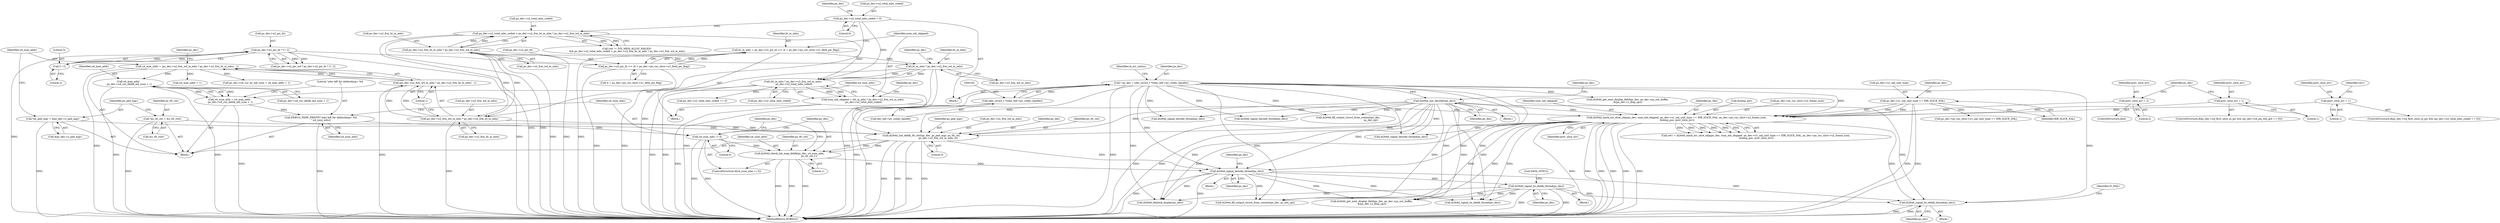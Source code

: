 digraph "0_Android_e86d3cfd2bc28dac421092106751e5638d54a848@API" {
"1001870" [label="(Call,ih264d_signal_bs_deblk_thread(ps_dec))"];
"1000918" [label="(Call,ih264d_init_decoder(ps_dec))"];
"1000159" [label="(Call,* ps_dec = (dec_struct_t *)(dec_hdl->pv_codec_handle))"];
"1000161" [label="(Call,(dec_struct_t *)(dec_hdl->pv_codec_handle))"];
"1001586" [label="(Call,ih264d_mark_err_slice_skip(ps_dec, num_mb_skipped, ps_dec->u1_nal_unit_type == IDR_SLICE_NAL, ps_dec->ps_cur_slice->u2_frame_num,\n &temp_poc, prev_slice_err))"];
"1001543" [label="(Call,num_mb_skipped = (ht_in_mbs * ps_dec->u2_frm_wd_in_mbs)\n - ps_dec->u2_total_mbs_coded)"];
"1001545" [label="(Call,(ht_in_mbs * ps_dec->u2_frm_wd_in_mbs)\n - ps_dec->u2_total_mbs_coded)"];
"1001546" [label="(Call,ht_in_mbs * ps_dec->u2_frm_wd_in_mbs)"];
"1001530" [label="(Call,ht_in_mbs = ps_dec->u2_pic_ht >> (4 + ps_dec->ps_cur_slice->u1_field_pic_flag))"];
"1001532" [label="(Call,ps_dec->u2_pic_ht >> (4 + ps_dec->ps_cur_slice->u1_field_pic_flag))"];
"1001049" [label="(Call,ps_dec->u2_pic_ht * 3 / 2)"];
"1001053" [label="(Call,3 / 2)"];
"1001517" [label="(Call,ps_dec->u2_frm_ht_in_mbs * ps_dec->u2_frm_wd_in_mbs)"];
"1001513" [label="(Call,ps_dec->u2_total_mbs_coded < ps_dec->u2_frm_ht_in_mbs * ps_dec->u2_frm_wd_in_mbs)"];
"1000930" [label="(Call,ps_dec->u2_total_mbs_coded = 0)"];
"1001589" [label="(Call,ps_dec->u1_nal_unit_type == IDR_SLICE_NAL)"];
"1001568" [label="(Call,prev_slice_err = 2)"];
"1001581" [label="(Call,prev_slice_err = 1)"];
"1001564" [label="(Call,prev_slice_err = 1)"];
"1001762" [label="(Call,ih264d_signal_decode_thread(ps_dec))"];
"1001728" [label="(Call,ih264d_init_deblk_tfr_ctxt(ps_dec, ps_pad_mgr, ps_tfr_cxt,\n                                           ps_dec->u2_frm_wd_in_mbs, 0))"];
"1001704" [label="(Call,*ps_pad_mgr = &ps_dec->s_pad_mgr)"];
"1001699" [label="(Call,*ps_tfr_cxt = &s_tfr_ctxt)"];
"1001713" [label="(Call,ps_dec->u2_frm_wd_in_mbs * ps_dec->u2_frm_ht_in_mbs)"];
"1001752" [label="(Call,ih264d_check_mb_map_deblk(ps_dec, u4_num_mbs,\n                                                   ps_tfr_cxt,1))"];
"1001749" [label="(Call,u4_num_mbs != 0)"];
"1001745" [label="(Call,DEBUG_PERF_PRINTF(\"mbs left for deblocking= %d \n\",u4_num_mbs))"];
"1001736" [label="(Call,u4_num_mbs = u4_max_addr\n - ps_dec->u4_cur_deblk_mb_num + 1)"];
"1001738" [label="(Call,u4_max_addr\n - ps_dec->u4_cur_deblk_mb_num + 1)"];
"1001710" [label="(Call,u4_max_addr = (ps_dec->u2_frm_wd_in_mbs * ps_dec->u2_frm_ht_in_mbs) - 1)"];
"1001712" [label="(Call,(ps_dec->u2_frm_wd_in_mbs * ps_dec->u2_frm_ht_in_mbs) - 1)"];
"1001771" [label="(Call,ih264d_signal_bs_deblk_thread(ps_dec))"];
"1001699" [label="(Call,*ps_tfr_cxt = &s_tfr_ctxt)"];
"1001871" [label="(Identifier,ps_dec)"];
"1001532" [label="(Call,ps_dec->u2_pic_ht >> (4 + ps_dec->ps_cur_slice->u1_field_pic_flag))"];
"1001589" [label="(Call,ps_dec->u1_nal_unit_type == IDR_SLICE_NAL)"];
"1001588" [label="(Identifier,num_mb_skipped)"];
"1001055" [label="(Literal,2)"];
"1001436" [label="(Call,ih264d_signal_decode_thread(ps_dec))"];
"1001554" [label="(ControlStructure,if(ps_dec->u4_first_slice_in_pic && (ps_dec->u4_pic_buf_got == 0)))"];
"1001053" [label="(Call,3 / 2)"];
"1001873" [label="(Identifier,IV_FAIL)"];
"1001773" [label="(Call,DATA_SYNC())"];
"1001870" [label="(Call,ih264d_signal_bs_deblk_thread(ps_dec))"];
"1000163" [label="(Call,dec_hdl->pv_codec_handle)"];
"1001533" [label="(Call,ps_dec->u2_pic_ht)"];
"1001583" [label="(Literal,1)"];
"1000159" [label="(Call,* ps_dec = (dec_struct_t *)(dec_hdl->pv_codec_handle))"];
"1001712" [label="(Call,(ps_dec->u2_frm_wd_in_mbs * ps_dec->u2_frm_ht_in_mbs) - 1)"];
"1001749" [label="(Call,u4_num_mbs != 0)"];
"1001530" [label="(Call,ht_in_mbs = ps_dec->u2_pic_ht >> (4 + ps_dec->ps_cur_slice->u1_field_pic_flag))"];
"1001585" [label="(Identifier,ret1)"];
"1000934" [label="(Literal,0)"];
"1001569" [label="(Identifier,prev_slice_err)"];
"1001552" [label="(Identifier,ps_dec)"];
"1001596" [label="(Identifier,ps_dec)"];
"1001567" [label="(ControlStructure,else)"];
"1001754" [label="(Identifier,u4_num_mbs)"];
"1001720" [label="(Literal,1)"];
"1001587" [label="(Identifier,ps_dec)"];
"1001509" [label="(Call,(ret != IVD_MEM_ALLOC_FAILED)\n && ps_dec->u2_total_mbs_coded < ps_dec->u2_frm_ht_in_mbs * ps_dec->u2_frm_wd_in_mbs)"];
"1001215" [label="(Call,ih264d_signal_decode_thread(ps_dec))"];
"1001593" [label="(Identifier,IDR_SLICE_NAL)"];
"1001714" [label="(Call,ps_dec->u2_frm_wd_in_mbs)"];
"1001531" [label="(Identifier,ht_in_mbs)"];
"1001705" [label="(Identifier,ps_pad_mgr)"];
"1001565" [label="(Identifier,prev_slice_err)"];
"1001049" [label="(Call,ps_dec->u2_pic_ht * 3 / 2)"];
"1001725" [label="(Call,u4_max_addr + 1)"];
"1001536" [label="(Call,4 + ps_dec->ps_cur_slice->u1_field_pic_flag)"];
"1001599" [label="(Call,&temp_poc)"];
"1001544" [label="(Identifier,num_mb_skipped)"];
"1001574" [label="(Identifier,ps_dec)"];
"1001568" [label="(Call,prev_slice_err = 2)"];
"1000937" [label="(Identifier,ps_dec)"];
"1001747" [label="(Identifier,u4_num_mbs)"];
"1001546" [label="(Call,ht_in_mbs * ps_dec->u2_frm_wd_in_mbs)"];
"1001756" [label="(Literal,1)"];
"1001717" [label="(Call,ps_dec->u2_frm_ht_in_mbs)"];
"1001543" [label="(Call,num_mb_skipped = (ht_in_mbs * ps_dec->u2_frm_wd_in_mbs)\n - ps_dec->u2_total_mbs_coded)"];
"1001767" [label="(Identifier,ps_dec)"];
"1000168" [label="(Identifier,i4_err_status)"];
"1001710" [label="(Call,u4_max_addr = (ps_dec->u2_frm_wd_in_mbs * ps_dec->u2_frm_ht_in_mbs) - 1)"];
"1001601" [label="(Identifier,prev_slice_err)"];
"1001666" [label="(Block,)"];
"1001935" [label="(Call,ih264d_deblock_display(ps_dec))"];
"1001547" [label="(Identifier,ht_in_mbs)"];
"1001551" [label="(Call,ps_dec->u2_total_mbs_coded)"];
"1000157" [label="(Block,)"];
"1001639" [label="(Call,ih264d_signal_decode_thread(ps_dec))"];
"1001279" [label="(Call,ih264d_fill_output_struct_from_context(ps_dec,\n                                                           ps_dec_op))"];
"1001730" [label="(Identifier,ps_pad_mgr)"];
"1001545" [label="(Call,(ht_in_mbs * ps_dec->u2_frm_wd_in_mbs)\n - ps_dec->u2_total_mbs_coded)"];
"1002092" [label="(Call,ih264d_fill_output_struct_from_context(ps_dec, ps_dec_op))"];
"1001748" [label="(ControlStructure,if(u4_num_mbs != 0))"];
"1001763" [label="(Identifier,ps_dec)"];
"1001054" [label="(Literal,3)"];
"1001745" [label="(Call,DEBUG_PERF_PRINTF(\"mbs left for deblocking= %d \n\",u4_num_mbs))"];
"1001517" [label="(Call,ps_dec->u2_frm_ht_in_mbs * ps_dec->u2_frm_wd_in_mbs)"];
"1001721" [label="(Call,ps_dec->u4_cur_bs_mb_num = u4_max_addr + 1)"];
"1001571" [label="(ControlStructure,if(ps_dec->u4_first_slice_in_pic && (ps_dec->u2_total_mbs_coded == 0)))"];
"1001732" [label="(Call,ps_dec->u2_frm_wd_in_mbs)"];
"1001753" [label="(Identifier,ps_dec)"];
"1001736" [label="(Call,u4_num_mbs = u4_max_addr\n - ps_dec->u4_cur_deblk_mb_num + 1)"];
"1000161" [label="(Call,(dec_struct_t *)(dec_hdl->pv_codec_handle))"];
"1001751" [label="(Literal,0)"];
"1001700" [label="(Identifier,ps_tfr_cxt)"];
"1001582" [label="(Identifier,prev_slice_err)"];
"1001518" [label="(Call,ps_dec->u2_frm_ht_in_mbs)"];
"1000919" [label="(Identifier,ps_dec)"];
"1001548" [label="(Call,ps_dec->u2_frm_wd_in_mbs)"];
"1001050" [label="(Call,ps_dec->u2_pic_ht)"];
"1001746" [label="(Literal,\"mbs left for deblocking= %d \n\")"];
"1001755" [label="(Identifier,ps_tfr_cxt)"];
"1001729" [label="(Identifier,ps_dec)"];
"1001704" [label="(Call,*ps_pad_mgr = &ps_dec->s_pad_mgr)"];
"1001590" [label="(Call,ps_dec->u1_nal_unit_type)"];
"1001731" [label="(Identifier,ps_tfr_cxt)"];
"1000917" [label="(Block,)"];
"1001750" [label="(Identifier,u4_num_mbs)"];
"1001771" [label="(Call,ih264d_signal_bs_deblk_thread(ps_dec))"];
"1001956" [label="(Call,ps_dec->ps_cur_slice->u1_nal_unit_type == IDR_SLICE_NAL)"];
"1001045" [label="(Call,ps_dec->u2_pic_wd * ps_dec->u2_pic_ht * 3 / 2)"];
"1001594" [label="(Call,ps_dec->ps_cur_slice->u2_frame_num)"];
"1001566" [label="(Literal,1)"];
"1001759" [label="(Identifier,ps_dec)"];
"1001737" [label="(Identifier,u4_num_mbs)"];
"1001772" [label="(Identifier,ps_dec)"];
"1001706" [label="(Call,&ps_dec->s_pad_mgr)"];
"1001514" [label="(Call,ps_dec->u2_total_mbs_coded)"];
"1001570" [label="(Literal,2)"];
"1002064" [label="(Call,ih264d_get_next_display_field(ps_dec, ps_dec->ps_out_buffer,\n &(ps_dec->s_disp_op)))"];
"1000160" [label="(Identifier,ps_dec)"];
"1001869" [label="(Block,)"];
"1002050" [label="(Call,ih264d_signal_bs_deblk_thread(ps_dec))"];
"1001513" [label="(Call,ps_dec->u2_total_mbs_coded < ps_dec->u2_frm_ht_in_mbs * ps_dec->u2_frm_wd_in_mbs)"];
"1001557" [label="(Identifier,ps_dec)"];
"1001723" [label="(Identifier,ps_dec)"];
"1001752" [label="(Call,ih264d_check_mb_map_deblk(ps_dec, u4_num_mbs,\n                                                   ps_tfr_cxt,1))"];
"1000922" [label="(Identifier,ps_dec)"];
"1001586" [label="(Call,ih264d_mark_err_slice_skip(ps_dec, num_mb_skipped, ps_dec->u1_nal_unit_type == IDR_SLICE_NAL, ps_dec->ps_cur_slice->u2_frame_num,\n &temp_poc, prev_slice_err))"];
"1000722" [label="(Call,ih264d_get_next_display_field(ps_dec, ps_dec->ps_out_buffer,\n &(ps_dec->s_disp_op)))"];
"1002272" [label="(MethodReturn,WORD32)"];
"1001564" [label="(Call,prev_slice_err = 1)"];
"1001735" [label="(Literal,0)"];
"1001576" [label="(Call,ps_dec->u2_total_mbs_coded == 0)"];
"1001524" [label="(Block,)"];
"1001713" [label="(Call,ps_dec->u2_frm_wd_in_mbs * ps_dec->u2_frm_ht_in_mbs)"];
"1001728" [label="(Call,ih264d_init_deblk_tfr_ctxt(ps_dec, ps_pad_mgr, ps_tfr_cxt,\n                                           ps_dec->u2_frm_wd_in_mbs, 0))"];
"1001740" [label="(Call,ps_dec->u4_cur_deblk_mb_num + 1)"];
"1001770" [label="(Block,)"];
"1001694" [label="(Block,)"];
"1001581" [label="(Call,prev_slice_err = 1)"];
"1001584" [label="(Call,ret1 = ih264d_mark_err_slice_skip(ps_dec, num_mb_skipped, ps_dec->u1_nal_unit_type == IDR_SLICE_NAL, ps_dec->ps_cur_slice->u2_frame_num,\n &temp_poc, prev_slice_err))"];
"1001762" [label="(Call,ih264d_signal_decode_thread(ps_dec))"];
"1001701" [label="(Call,&s_tfr_ctxt)"];
"1000918" [label="(Call,ih264d_init_decoder(ps_dec))"];
"1000930" [label="(Call,ps_dec->u2_total_mbs_coded = 0)"];
"1000931" [label="(Call,ps_dec->u2_total_mbs_coded)"];
"1001521" [label="(Call,ps_dec->u2_frm_wd_in_mbs)"];
"1001711" [label="(Identifier,u4_max_addr)"];
"1001738" [label="(Call,u4_max_addr\n - ps_dec->u4_cur_deblk_mb_num + 1)"];
"1001739" [label="(Identifier,u4_max_addr)"];
"1001870" -> "1001869"  [label="AST: "];
"1001870" -> "1001871"  [label="CFG: "];
"1001871" -> "1001870"  [label="AST: "];
"1001873" -> "1001870"  [label="CFG: "];
"1001870" -> "1002272"  [label="DDG: "];
"1001870" -> "1002272"  [label="DDG: "];
"1000918" -> "1001870"  [label="DDG: "];
"1001586" -> "1001870"  [label="DDG: "];
"1000159" -> "1001870"  [label="DDG: "];
"1001762" -> "1001870"  [label="DDG: "];
"1001771" -> "1001870"  [label="DDG: "];
"1000918" -> "1000917"  [label="AST: "];
"1000918" -> "1000919"  [label="CFG: "];
"1000919" -> "1000918"  [label="AST: "];
"1000922" -> "1000918"  [label="CFG: "];
"1000918" -> "1002272"  [label="DDG: "];
"1000918" -> "1002272"  [label="DDG: "];
"1000159" -> "1000918"  [label="DDG: "];
"1000918" -> "1001215"  [label="DDG: "];
"1000918" -> "1001279"  [label="DDG: "];
"1000918" -> "1001436"  [label="DDG: "];
"1000918" -> "1001586"  [label="DDG: "];
"1000918" -> "1001639"  [label="DDG: "];
"1000918" -> "1001728"  [label="DDG: "];
"1000918" -> "1001762"  [label="DDG: "];
"1000918" -> "1001935"  [label="DDG: "];
"1000918" -> "1002050"  [label="DDG: "];
"1000918" -> "1002064"  [label="DDG: "];
"1000918" -> "1002092"  [label="DDG: "];
"1000159" -> "1000157"  [label="AST: "];
"1000159" -> "1000161"  [label="CFG: "];
"1000160" -> "1000159"  [label="AST: "];
"1000161" -> "1000159"  [label="AST: "];
"1000168" -> "1000159"  [label="CFG: "];
"1000159" -> "1002272"  [label="DDG: "];
"1000159" -> "1002272"  [label="DDG: "];
"1000161" -> "1000159"  [label="DDG: "];
"1000159" -> "1000722"  [label="DDG: "];
"1000159" -> "1001215"  [label="DDG: "];
"1000159" -> "1001279"  [label="DDG: "];
"1000159" -> "1001436"  [label="DDG: "];
"1000159" -> "1001586"  [label="DDG: "];
"1000159" -> "1001639"  [label="DDG: "];
"1000159" -> "1001728"  [label="DDG: "];
"1000159" -> "1001762"  [label="DDG: "];
"1000159" -> "1001935"  [label="DDG: "];
"1000159" -> "1002050"  [label="DDG: "];
"1000159" -> "1002064"  [label="DDG: "];
"1000159" -> "1002092"  [label="DDG: "];
"1000161" -> "1000163"  [label="CFG: "];
"1000162" -> "1000161"  [label="AST: "];
"1000163" -> "1000161"  [label="AST: "];
"1000161" -> "1002272"  [label="DDG: "];
"1001586" -> "1001584"  [label="AST: "];
"1001586" -> "1001601"  [label="CFG: "];
"1001587" -> "1001586"  [label="AST: "];
"1001588" -> "1001586"  [label="AST: "];
"1001589" -> "1001586"  [label="AST: "];
"1001594" -> "1001586"  [label="AST: "];
"1001599" -> "1001586"  [label="AST: "];
"1001601" -> "1001586"  [label="AST: "];
"1001584" -> "1001586"  [label="CFG: "];
"1001586" -> "1002272"  [label="DDG: "];
"1001586" -> "1002272"  [label="DDG: "];
"1001586" -> "1002272"  [label="DDG: "];
"1001586" -> "1002272"  [label="DDG: "];
"1001586" -> "1002272"  [label="DDG: "];
"1001586" -> "1002272"  [label="DDG: "];
"1001586" -> "1001584"  [label="DDG: "];
"1001586" -> "1001584"  [label="DDG: "];
"1001586" -> "1001584"  [label="DDG: "];
"1001586" -> "1001584"  [label="DDG: "];
"1001586" -> "1001584"  [label="DDG: "];
"1001586" -> "1001584"  [label="DDG: "];
"1001543" -> "1001586"  [label="DDG: "];
"1001589" -> "1001586"  [label="DDG: "];
"1001589" -> "1001586"  [label="DDG: "];
"1001568" -> "1001586"  [label="DDG: "];
"1001581" -> "1001586"  [label="DDG: "];
"1001564" -> "1001586"  [label="DDG: "];
"1001586" -> "1001639"  [label="DDG: "];
"1001586" -> "1001728"  [label="DDG: "];
"1001586" -> "1001762"  [label="DDG: "];
"1001586" -> "1001935"  [label="DDG: "];
"1001586" -> "1002050"  [label="DDG: "];
"1001586" -> "1002064"  [label="DDG: "];
"1001586" -> "1002092"  [label="DDG: "];
"1001543" -> "1001524"  [label="AST: "];
"1001543" -> "1001545"  [label="CFG: "];
"1001544" -> "1001543"  [label="AST: "];
"1001545" -> "1001543"  [label="AST: "];
"1001557" -> "1001543"  [label="CFG: "];
"1001543" -> "1002272"  [label="DDG: "];
"1001545" -> "1001543"  [label="DDG: "];
"1001545" -> "1001543"  [label="DDG: "];
"1001545" -> "1001551"  [label="CFG: "];
"1001546" -> "1001545"  [label="AST: "];
"1001551" -> "1001545"  [label="AST: "];
"1001545" -> "1002272"  [label="DDG: "];
"1001545" -> "1002272"  [label="DDG: "];
"1001546" -> "1001545"  [label="DDG: "];
"1001546" -> "1001545"  [label="DDG: "];
"1001513" -> "1001545"  [label="DDG: "];
"1000930" -> "1001545"  [label="DDG: "];
"1001545" -> "1001576"  [label="DDG: "];
"1001546" -> "1001548"  [label="CFG: "];
"1001547" -> "1001546"  [label="AST: "];
"1001548" -> "1001546"  [label="AST: "];
"1001552" -> "1001546"  [label="CFG: "];
"1001546" -> "1002272"  [label="DDG: "];
"1001546" -> "1002272"  [label="DDG: "];
"1001530" -> "1001546"  [label="DDG: "];
"1001517" -> "1001546"  [label="DDG: "];
"1001546" -> "1001713"  [label="DDG: "];
"1001530" -> "1001524"  [label="AST: "];
"1001530" -> "1001532"  [label="CFG: "];
"1001531" -> "1001530"  [label="AST: "];
"1001532" -> "1001530"  [label="AST: "];
"1001544" -> "1001530"  [label="CFG: "];
"1001530" -> "1002272"  [label="DDG: "];
"1001532" -> "1001530"  [label="DDG: "];
"1001532" -> "1001530"  [label="DDG: "];
"1001532" -> "1001536"  [label="CFG: "];
"1001533" -> "1001532"  [label="AST: "];
"1001536" -> "1001532"  [label="AST: "];
"1001532" -> "1002272"  [label="DDG: "];
"1001532" -> "1002272"  [label="DDG: "];
"1001049" -> "1001532"  [label="DDG: "];
"1001049" -> "1001045"  [label="AST: "];
"1001049" -> "1001053"  [label="CFG: "];
"1001050" -> "1001049"  [label="AST: "];
"1001053" -> "1001049"  [label="AST: "];
"1001045" -> "1001049"  [label="CFG: "];
"1001049" -> "1002272"  [label="DDG: "];
"1001049" -> "1002272"  [label="DDG: "];
"1001049" -> "1001045"  [label="DDG: "];
"1001049" -> "1001045"  [label="DDG: "];
"1001053" -> "1001049"  [label="DDG: "];
"1001053" -> "1001049"  [label="DDG: "];
"1001053" -> "1001055"  [label="CFG: "];
"1001054" -> "1001053"  [label="AST: "];
"1001055" -> "1001053"  [label="AST: "];
"1001517" -> "1001513"  [label="AST: "];
"1001517" -> "1001521"  [label="CFG: "];
"1001518" -> "1001517"  [label="AST: "];
"1001521" -> "1001517"  [label="AST: "];
"1001513" -> "1001517"  [label="CFG: "];
"1001517" -> "1002272"  [label="DDG: "];
"1001517" -> "1002272"  [label="DDG: "];
"1001517" -> "1001513"  [label="DDG: "];
"1001517" -> "1001513"  [label="DDG: "];
"1001517" -> "1001713"  [label="DDG: "];
"1001517" -> "1001713"  [label="DDG: "];
"1001513" -> "1001509"  [label="AST: "];
"1001514" -> "1001513"  [label="AST: "];
"1001509" -> "1001513"  [label="CFG: "];
"1001513" -> "1002272"  [label="DDG: "];
"1001513" -> "1002272"  [label="DDG: "];
"1001513" -> "1001509"  [label="DDG: "];
"1001513" -> "1001509"  [label="DDG: "];
"1000930" -> "1001513"  [label="DDG: "];
"1000930" -> "1000157"  [label="AST: "];
"1000930" -> "1000934"  [label="CFG: "];
"1000931" -> "1000930"  [label="AST: "];
"1000934" -> "1000930"  [label="AST: "];
"1000937" -> "1000930"  [label="CFG: "];
"1000930" -> "1002272"  [label="DDG: "];
"1001589" -> "1001593"  [label="CFG: "];
"1001590" -> "1001589"  [label="AST: "];
"1001593" -> "1001589"  [label="AST: "];
"1001596" -> "1001589"  [label="CFG: "];
"1001589" -> "1002272"  [label="DDG: "];
"1001589" -> "1002272"  [label="DDG: "];
"1001589" -> "1001956"  [label="DDG: "];
"1001568" -> "1001567"  [label="AST: "];
"1001568" -> "1001570"  [label="CFG: "];
"1001569" -> "1001568"  [label="AST: "];
"1001570" -> "1001568"  [label="AST: "];
"1001574" -> "1001568"  [label="CFG: "];
"1001581" -> "1001571"  [label="AST: "];
"1001581" -> "1001583"  [label="CFG: "];
"1001582" -> "1001581"  [label="AST: "];
"1001583" -> "1001581"  [label="AST: "];
"1001585" -> "1001581"  [label="CFG: "];
"1001564" -> "1001554"  [label="AST: "];
"1001564" -> "1001566"  [label="CFG: "];
"1001565" -> "1001564"  [label="AST: "];
"1001566" -> "1001564"  [label="AST: "];
"1001574" -> "1001564"  [label="CFG: "];
"1001762" -> "1001666"  [label="AST: "];
"1001762" -> "1001763"  [label="CFG: "];
"1001763" -> "1001762"  [label="AST: "];
"1001767" -> "1001762"  [label="CFG: "];
"1001762" -> "1002272"  [label="DDG: "];
"1001762" -> "1002272"  [label="DDG: "];
"1001728" -> "1001762"  [label="DDG: "];
"1001752" -> "1001762"  [label="DDG: "];
"1001762" -> "1001771"  [label="DDG: "];
"1001762" -> "1001935"  [label="DDG: "];
"1001762" -> "1002050"  [label="DDG: "];
"1001762" -> "1002064"  [label="DDG: "];
"1001762" -> "1002092"  [label="DDG: "];
"1001728" -> "1001694"  [label="AST: "];
"1001728" -> "1001735"  [label="CFG: "];
"1001729" -> "1001728"  [label="AST: "];
"1001730" -> "1001728"  [label="AST: "];
"1001731" -> "1001728"  [label="AST: "];
"1001732" -> "1001728"  [label="AST: "];
"1001735" -> "1001728"  [label="AST: "];
"1001737" -> "1001728"  [label="CFG: "];
"1001728" -> "1002272"  [label="DDG: "];
"1001728" -> "1002272"  [label="DDG: "];
"1001728" -> "1002272"  [label="DDG: "];
"1001728" -> "1002272"  [label="DDG: "];
"1001704" -> "1001728"  [label="DDG: "];
"1001699" -> "1001728"  [label="DDG: "];
"1001713" -> "1001728"  [label="DDG: "];
"1001728" -> "1001752"  [label="DDG: "];
"1001728" -> "1001752"  [label="DDG: "];
"1001704" -> "1001694"  [label="AST: "];
"1001704" -> "1001706"  [label="CFG: "];
"1001705" -> "1001704"  [label="AST: "];
"1001706" -> "1001704"  [label="AST: "];
"1001711" -> "1001704"  [label="CFG: "];
"1001704" -> "1002272"  [label="DDG: "];
"1001699" -> "1001694"  [label="AST: "];
"1001699" -> "1001701"  [label="CFG: "];
"1001700" -> "1001699"  [label="AST: "];
"1001701" -> "1001699"  [label="AST: "];
"1001705" -> "1001699"  [label="CFG: "];
"1001699" -> "1002272"  [label="DDG: "];
"1001713" -> "1001712"  [label="AST: "];
"1001713" -> "1001717"  [label="CFG: "];
"1001714" -> "1001713"  [label="AST: "];
"1001717" -> "1001713"  [label="AST: "];
"1001720" -> "1001713"  [label="CFG: "];
"1001713" -> "1002272"  [label="DDG: "];
"1001713" -> "1001712"  [label="DDG: "];
"1001713" -> "1001712"  [label="DDG: "];
"1001752" -> "1001748"  [label="AST: "];
"1001752" -> "1001756"  [label="CFG: "];
"1001753" -> "1001752"  [label="AST: "];
"1001754" -> "1001752"  [label="AST: "];
"1001755" -> "1001752"  [label="AST: "];
"1001756" -> "1001752"  [label="AST: "];
"1001759" -> "1001752"  [label="CFG: "];
"1001752" -> "1002272"  [label="DDG: "];
"1001752" -> "1002272"  [label="DDG: "];
"1001752" -> "1002272"  [label="DDG: "];
"1001749" -> "1001752"  [label="DDG: "];
"1001749" -> "1001748"  [label="AST: "];
"1001749" -> "1001751"  [label="CFG: "];
"1001750" -> "1001749"  [label="AST: "];
"1001751" -> "1001749"  [label="AST: "];
"1001753" -> "1001749"  [label="CFG: "];
"1001759" -> "1001749"  [label="CFG: "];
"1001749" -> "1002272"  [label="DDG: "];
"1001749" -> "1002272"  [label="DDG: "];
"1001745" -> "1001749"  [label="DDG: "];
"1001745" -> "1001694"  [label="AST: "];
"1001745" -> "1001747"  [label="CFG: "];
"1001746" -> "1001745"  [label="AST: "];
"1001747" -> "1001745"  [label="AST: "];
"1001750" -> "1001745"  [label="CFG: "];
"1001745" -> "1002272"  [label="DDG: "];
"1001736" -> "1001745"  [label="DDG: "];
"1001736" -> "1001694"  [label="AST: "];
"1001736" -> "1001738"  [label="CFG: "];
"1001737" -> "1001736"  [label="AST: "];
"1001738" -> "1001736"  [label="AST: "];
"1001746" -> "1001736"  [label="CFG: "];
"1001736" -> "1002272"  [label="DDG: "];
"1001738" -> "1001736"  [label="DDG: "];
"1001738" -> "1001736"  [label="DDG: "];
"1001738" -> "1001740"  [label="CFG: "];
"1001739" -> "1001738"  [label="AST: "];
"1001740" -> "1001738"  [label="AST: "];
"1001738" -> "1002272"  [label="DDG: "];
"1001738" -> "1002272"  [label="DDG: "];
"1001710" -> "1001738"  [label="DDG: "];
"1001710" -> "1001694"  [label="AST: "];
"1001710" -> "1001712"  [label="CFG: "];
"1001711" -> "1001710"  [label="AST: "];
"1001712" -> "1001710"  [label="AST: "];
"1001723" -> "1001710"  [label="CFG: "];
"1001710" -> "1002272"  [label="DDG: "];
"1001712" -> "1001710"  [label="DDG: "];
"1001712" -> "1001710"  [label="DDG: "];
"1001710" -> "1001721"  [label="DDG: "];
"1001710" -> "1001725"  [label="DDG: "];
"1001712" -> "1001720"  [label="CFG: "];
"1001720" -> "1001712"  [label="AST: "];
"1001712" -> "1002272"  [label="DDG: "];
"1001771" -> "1001770"  [label="AST: "];
"1001771" -> "1001772"  [label="CFG: "];
"1001772" -> "1001771"  [label="AST: "];
"1001773" -> "1001771"  [label="CFG: "];
"1001771" -> "1002272"  [label="DDG: "];
"1001771" -> "1002272"  [label="DDG: "];
"1001771" -> "1001935"  [label="DDG: "];
"1001771" -> "1002050"  [label="DDG: "];
"1001771" -> "1002064"  [label="DDG: "];
"1001771" -> "1002092"  [label="DDG: "];
}
